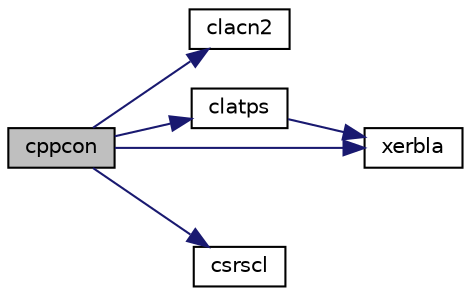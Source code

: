 digraph "cppcon"
{
 // LATEX_PDF_SIZE
  edge [fontname="Helvetica",fontsize="10",labelfontname="Helvetica",labelfontsize="10"];
  node [fontname="Helvetica",fontsize="10",shape=record];
  rankdir="LR";
  Node1 [label="cppcon",height=0.2,width=0.4,color="black", fillcolor="grey75", style="filled", fontcolor="black",tooltip="CPPCON"];
  Node1 -> Node2 [color="midnightblue",fontsize="10",style="solid",fontname="Helvetica"];
  Node2 [label="clacn2",height=0.2,width=0.4,color="black", fillcolor="white", style="filled",URL="$clacn2_8f.html#ab908babe3ec3648412de15e0f8ab4479",tooltip="CLACN2 estimates the 1-norm of a square matrix, using reverse communication for evaluating matrix-vec..."];
  Node1 -> Node3 [color="midnightblue",fontsize="10",style="solid",fontname="Helvetica"];
  Node3 [label="clatps",height=0.2,width=0.4,color="black", fillcolor="white", style="filled",URL="$clatps_8f.html#a5df4fb47be29995b4ccbc3a69a6791ec",tooltip="CLATPS solves a triangular system of equations with the matrix held in packed storage."];
  Node3 -> Node4 [color="midnightblue",fontsize="10",style="solid",fontname="Helvetica"];
  Node4 [label="xerbla",height=0.2,width=0.4,color="black", fillcolor="white", style="filled",URL="$xerbla_8f.html#a377ee61015baf8dea7770b3a404b1c07",tooltip="XERBLA"];
  Node1 -> Node5 [color="midnightblue",fontsize="10",style="solid",fontname="Helvetica"];
  Node5 [label="csrscl",height=0.2,width=0.4,color="black", fillcolor="white", style="filled",URL="$csrscl_8f.html#a505a9b690770eee5797b3efdd8ce89a6",tooltip="CSRSCL multiplies a vector by the reciprocal of a real scalar."];
  Node1 -> Node4 [color="midnightblue",fontsize="10",style="solid",fontname="Helvetica"];
}
